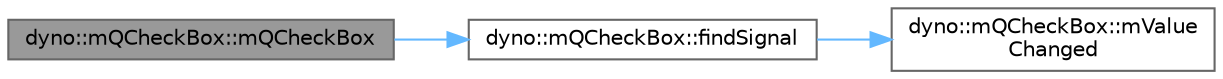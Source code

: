 digraph "dyno::mQCheckBox::mQCheckBox"
{
 // LATEX_PDF_SIZE
  bgcolor="transparent";
  edge [fontname=Helvetica,fontsize=10,labelfontname=Helvetica,labelfontsize=10];
  node [fontname=Helvetica,fontsize=10,shape=box,height=0.2,width=0.4];
  rankdir="LR";
  Node1 [id="Node000001",label="dyno::mQCheckBox::mQCheckBox",height=0.2,width=0.4,color="gray40", fillcolor="grey60", style="filled", fontcolor="black",tooltip=" "];
  Node1 -> Node2 [id="edge1_Node000001_Node000002",color="steelblue1",style="solid",tooltip=" "];
  Node2 [id="Node000002",label="dyno::mQCheckBox::findSignal",height=0.2,width=0.4,color="grey40", fillcolor="white", style="filled",URL="$classdyno_1_1m_q_check_box.html#aa90755efc1a09692748f0d1b110b0740",tooltip=" "];
  Node2 -> Node3 [id="edge2_Node000002_Node000003",color="steelblue1",style="solid",tooltip=" "];
  Node3 [id="Node000003",label="dyno::mQCheckBox::mValue\lChanged",height=0.2,width=0.4,color="grey40", fillcolor="white", style="filled",URL="$classdyno_1_1m_q_check_box.html#ad90e96ede11a2cda26ea3ce2d80d1702",tooltip=" "];
}
